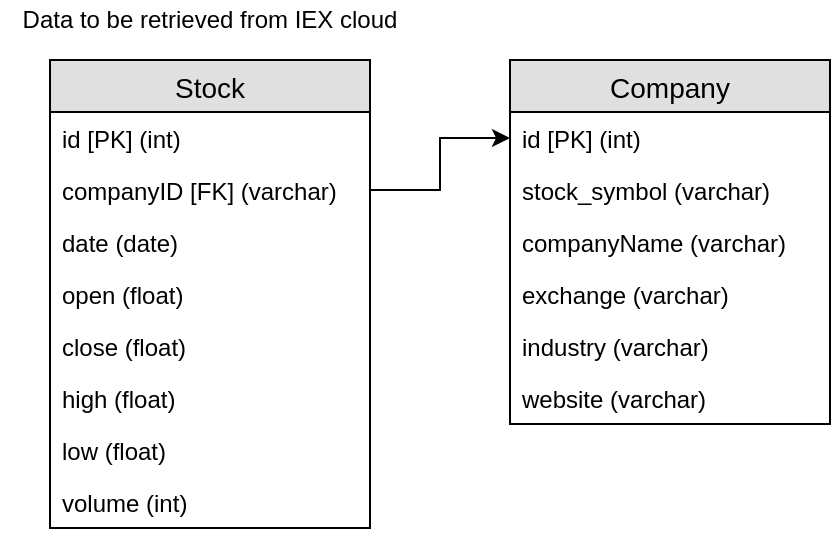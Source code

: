 <mxfile version="12.1.3" type="device" pages="1"><diagram id="vmu-fpHjigqBA_gIoF1m" name="Page-1"><mxGraphModel dx="870" dy="601" grid="1" gridSize="10" guides="1" tooltips="1" connect="1" arrows="1" fold="1" page="1" pageScale="1" pageWidth="850" pageHeight="1100" math="0" shadow="0"><root><mxCell id="0"/><mxCell id="1" parent="0"/><mxCell id="IVM-sFiN2sfqowYguLPI-1" value="Stock" style="swimlane;fontStyle=0;childLayout=stackLayout;horizontal=1;startSize=26;fillColor=#e0e0e0;horizontalStack=0;resizeParent=1;resizeParentMax=0;resizeLast=0;collapsible=1;marginBottom=0;swimlaneFillColor=#ffffff;align=center;fontSize=14;" parent="1" vertex="1"><mxGeometry x="80" y="100" width="160" height="234" as="geometry"/></mxCell><mxCell id="IVM-sFiN2sfqowYguLPI-2" value="id [PK] (int)" style="text;strokeColor=none;fillColor=none;spacingLeft=4;spacingRight=4;overflow=hidden;rotatable=0;points=[[0,0.5],[1,0.5]];portConstraint=eastwest;fontSize=12;" parent="IVM-sFiN2sfqowYguLPI-1" vertex="1"><mxGeometry y="26" width="160" height="26" as="geometry"/></mxCell><mxCell id="IVM-sFiN2sfqowYguLPI-3" value="companyID [FK] (varchar)" style="text;strokeColor=none;fillColor=none;spacingLeft=4;spacingRight=4;overflow=hidden;rotatable=0;points=[[0,0.5],[1,0.5]];portConstraint=eastwest;fontSize=12;" parent="IVM-sFiN2sfqowYguLPI-1" vertex="1"><mxGeometry y="52" width="160" height="26" as="geometry"/></mxCell><mxCell id="IVM-sFiN2sfqowYguLPI-4" value="date (date)" style="text;strokeColor=none;fillColor=none;spacingLeft=4;spacingRight=4;overflow=hidden;rotatable=0;points=[[0,0.5],[1,0.5]];portConstraint=eastwest;fontSize=12;" parent="IVM-sFiN2sfqowYguLPI-1" vertex="1"><mxGeometry y="78" width="160" height="26" as="geometry"/></mxCell><mxCell id="IVM-sFiN2sfqowYguLPI-5" value="open (float)" style="text;strokeColor=none;fillColor=none;spacingLeft=4;spacingRight=4;overflow=hidden;rotatable=0;points=[[0,0.5],[1,0.5]];portConstraint=eastwest;fontSize=12;" parent="IVM-sFiN2sfqowYguLPI-1" vertex="1"><mxGeometry y="104" width="160" height="26" as="geometry"/></mxCell><mxCell id="IVM-sFiN2sfqowYguLPI-6" value="close (float)" style="text;strokeColor=none;fillColor=none;spacingLeft=4;spacingRight=4;overflow=hidden;rotatable=0;points=[[0,0.5],[1,0.5]];portConstraint=eastwest;fontSize=12;" parent="IVM-sFiN2sfqowYguLPI-1" vertex="1"><mxGeometry y="130" width="160" height="26" as="geometry"/></mxCell><mxCell id="IVM-sFiN2sfqowYguLPI-7" value="high (float)" style="text;strokeColor=none;fillColor=none;spacingLeft=4;spacingRight=4;overflow=hidden;rotatable=0;points=[[0,0.5],[1,0.5]];portConstraint=eastwest;fontSize=12;" parent="IVM-sFiN2sfqowYguLPI-1" vertex="1"><mxGeometry y="156" width="160" height="26" as="geometry"/></mxCell><mxCell id="IVM-sFiN2sfqowYguLPI-8" value="low (float)" style="text;strokeColor=none;fillColor=none;spacingLeft=4;spacingRight=4;overflow=hidden;rotatable=0;points=[[0,0.5],[1,0.5]];portConstraint=eastwest;fontSize=12;" parent="IVM-sFiN2sfqowYguLPI-1" vertex="1"><mxGeometry y="182" width="160" height="26" as="geometry"/></mxCell><mxCell id="IVM-sFiN2sfqowYguLPI-9" value="volume (int)" style="text;strokeColor=none;fillColor=none;spacingLeft=4;spacingRight=4;overflow=hidden;rotatable=0;points=[[0,0.5],[1,0.5]];portConstraint=eastwest;fontSize=12;" parent="IVM-sFiN2sfqowYguLPI-1" vertex="1"><mxGeometry y="208" width="160" height="26" as="geometry"/></mxCell><mxCell id="kqvIP36uAGoy-HGFQv5K-1" value="Data to be retrieved from IEX cloud" style="text;html=1;strokeColor=none;fillColor=none;align=center;verticalAlign=middle;whiteSpace=wrap;rounded=0;" parent="1" vertex="1"><mxGeometry x="55" y="70" width="210" height="20" as="geometry"/></mxCell><mxCell id="P-ptP5r7mWihNZ-O2-nN-1" value="Company" style="swimlane;fontStyle=0;childLayout=stackLayout;horizontal=1;startSize=26;fillColor=#e0e0e0;horizontalStack=0;resizeParent=1;resizeParentMax=0;resizeLast=0;collapsible=1;marginBottom=0;swimlaneFillColor=#ffffff;align=center;fontSize=14;" vertex="1" parent="1"><mxGeometry x="310" y="100" width="160" height="182" as="geometry"/></mxCell><mxCell id="P-ptP5r7mWihNZ-O2-nN-2" value="id [PK] (int)" style="text;strokeColor=none;fillColor=none;spacingLeft=4;spacingRight=4;overflow=hidden;rotatable=0;points=[[0,0.5],[1,0.5]];portConstraint=eastwest;fontSize=12;" vertex="1" parent="P-ptP5r7mWihNZ-O2-nN-1"><mxGeometry y="26" width="160" height="26" as="geometry"/></mxCell><mxCell id="P-ptP5r7mWihNZ-O2-nN-3" value="stock_symbol (varchar)" style="text;strokeColor=none;fillColor=none;spacingLeft=4;spacingRight=4;overflow=hidden;rotatable=0;points=[[0,0.5],[1,0.5]];portConstraint=eastwest;fontSize=12;" vertex="1" parent="P-ptP5r7mWihNZ-O2-nN-1"><mxGeometry y="52" width="160" height="26" as="geometry"/></mxCell><mxCell id="P-ptP5r7mWihNZ-O2-nN-4" value="companyName (varchar)&#xA;" style="text;strokeColor=none;fillColor=none;spacingLeft=4;spacingRight=4;overflow=hidden;rotatable=0;points=[[0,0.5],[1,0.5]];portConstraint=eastwest;fontSize=12;" vertex="1" parent="P-ptP5r7mWihNZ-O2-nN-1"><mxGeometry y="78" width="160" height="26" as="geometry"/></mxCell><mxCell id="P-ptP5r7mWihNZ-O2-nN-5" value="exchange (varchar)&#xA;" style="text;strokeColor=none;fillColor=none;spacingLeft=4;spacingRight=4;overflow=hidden;rotatable=0;points=[[0,0.5],[1,0.5]];portConstraint=eastwest;fontSize=12;" vertex="1" parent="P-ptP5r7mWihNZ-O2-nN-1"><mxGeometry y="104" width="160" height="26" as="geometry"/></mxCell><mxCell id="P-ptP5r7mWihNZ-O2-nN-6" value="industry (varchar)&#xA;" style="text;strokeColor=none;fillColor=none;spacingLeft=4;spacingRight=4;overflow=hidden;rotatable=0;points=[[0,0.5],[1,0.5]];portConstraint=eastwest;fontSize=12;" vertex="1" parent="P-ptP5r7mWihNZ-O2-nN-1"><mxGeometry y="130" width="160" height="26" as="geometry"/></mxCell><mxCell id="P-ptP5r7mWihNZ-O2-nN-7" value="website (varchar)&#xA;" style="text;strokeColor=none;fillColor=none;spacingLeft=4;spacingRight=4;overflow=hidden;rotatable=0;points=[[0,0.5],[1,0.5]];portConstraint=eastwest;fontSize=12;" vertex="1" parent="P-ptP5r7mWihNZ-O2-nN-1"><mxGeometry y="156" width="160" height="26" as="geometry"/></mxCell><mxCell id="P-ptP5r7mWihNZ-O2-nN-10" style="edgeStyle=orthogonalEdgeStyle;rounded=0;orthogonalLoop=1;jettySize=auto;html=1;exitX=1;exitY=0.5;exitDx=0;exitDy=0;entryX=0;entryY=0.5;entryDx=0;entryDy=0;" edge="1" parent="1" source="IVM-sFiN2sfqowYguLPI-3" target="P-ptP5r7mWihNZ-O2-nN-2"><mxGeometry relative="1" as="geometry"><mxPoint x="300" y="140" as="targetPoint"/></mxGeometry></mxCell></root></mxGraphModel></diagram></mxfile>